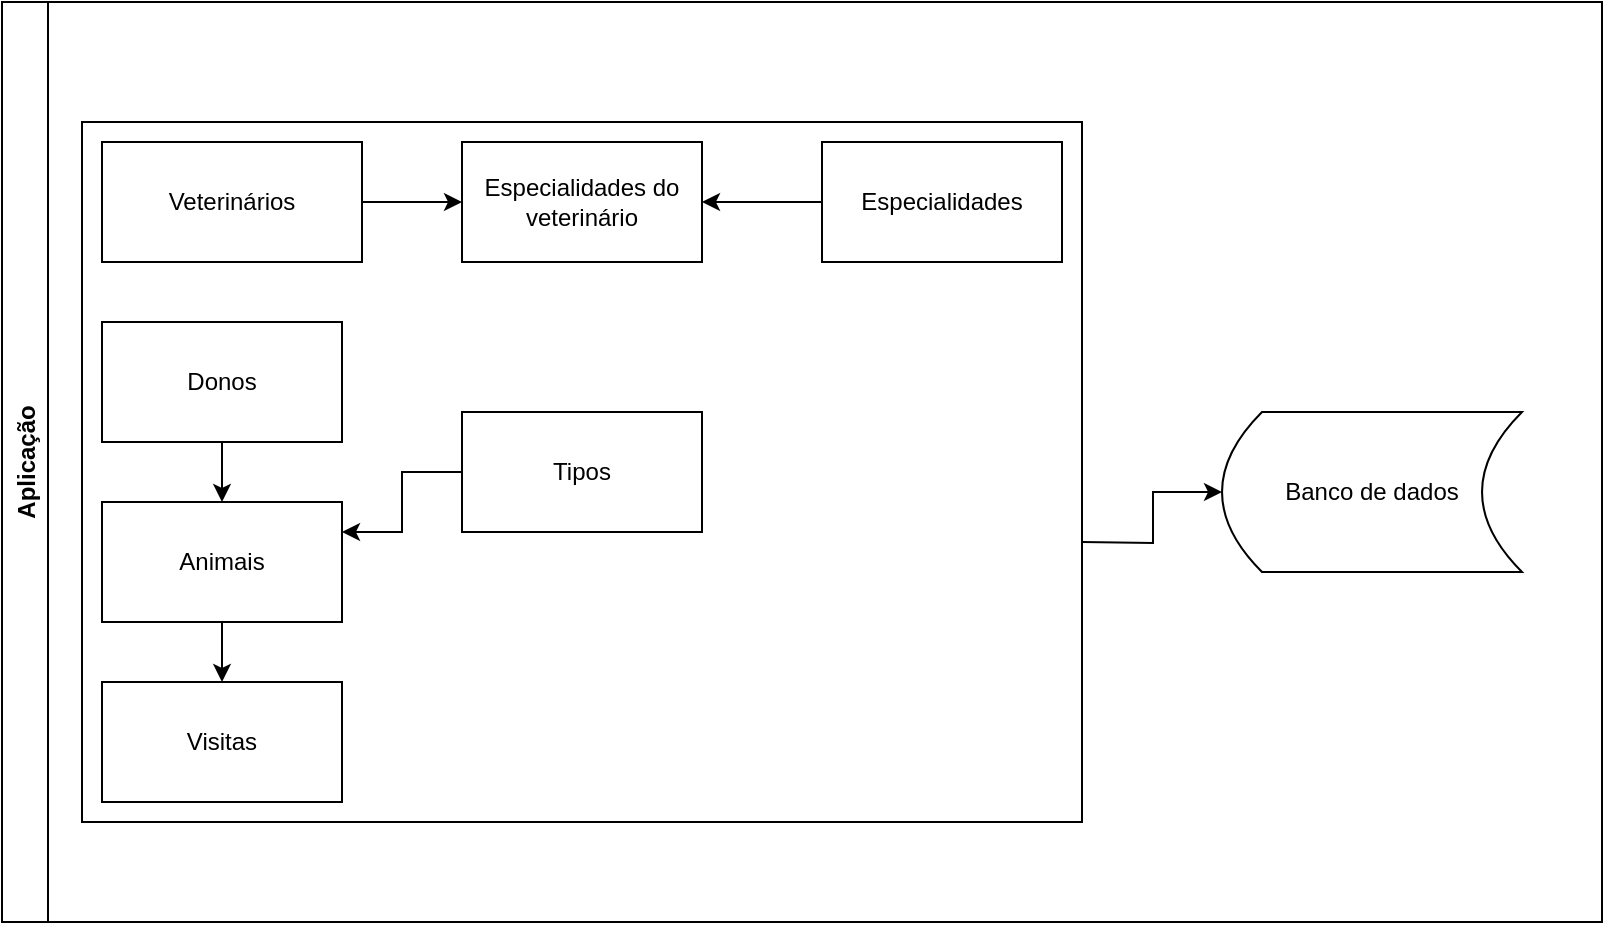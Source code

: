 <mxfile version="17.2.4" type="github">
  <diagram id="u03FpDAUuZc0-nJFetSZ" name="Page-1">
    <mxGraphModel dx="1422" dy="762" grid="1" gridSize="10" guides="1" tooltips="1" connect="1" arrows="1" fold="1" page="1" pageScale="1" pageWidth="827" pageHeight="1169" math="0" shadow="0">
      <root>
        <mxCell id="0" />
        <mxCell id="1" parent="0" />
        <mxCell id="01KZgvpuDqKfeTfP4yiK-34" style="edgeStyle=orthogonalEdgeStyle;rounded=0;orthogonalLoop=1;jettySize=auto;html=1;entryX=0;entryY=0.5;entryDx=0;entryDy=0;" edge="1" parent="1" target="01KZgvpuDqKfeTfP4yiK-33">
          <mxGeometry relative="1" as="geometry">
            <mxPoint x="540" y="300" as="sourcePoint" />
          </mxGeometry>
        </mxCell>
        <mxCell id="01KZgvpuDqKfeTfP4yiK-4" value="Aplicação" style="swimlane;horizontal=0;" vertex="1" parent="1">
          <mxGeometry y="30" width="800" height="460" as="geometry" />
        </mxCell>
        <mxCell id="01KZgvpuDqKfeTfP4yiK-33" value="Banco de dados" style="shape=dataStorage;whiteSpace=wrap;html=1;fixedSize=1;" vertex="1" parent="01KZgvpuDqKfeTfP4yiK-4">
          <mxGeometry x="610" y="205" width="150" height="80" as="geometry" />
        </mxCell>
        <mxCell id="01KZgvpuDqKfeTfP4yiK-35" value="" style="rounded=0;whiteSpace=wrap;html=1;" vertex="1" parent="01KZgvpuDqKfeTfP4yiK-4">
          <mxGeometry x="40" y="60" width="500" height="350" as="geometry" />
        </mxCell>
        <mxCell id="01KZgvpuDqKfeTfP4yiK-21" style="edgeStyle=orthogonalEdgeStyle;rounded=0;orthogonalLoop=1;jettySize=auto;html=1;entryX=0;entryY=0.5;entryDx=0;entryDy=0;" edge="1" parent="1" source="01KZgvpuDqKfeTfP4yiK-22" target="01KZgvpuDqKfeTfP4yiK-25">
          <mxGeometry relative="1" as="geometry" />
        </mxCell>
        <mxCell id="01KZgvpuDqKfeTfP4yiK-22" value="Veterinários" style="rounded=0;whiteSpace=wrap;html=1;" vertex="1" parent="1">
          <mxGeometry x="50" y="100" width="130" height="60" as="geometry" />
        </mxCell>
        <mxCell id="01KZgvpuDqKfeTfP4yiK-23" style="edgeStyle=orthogonalEdgeStyle;rounded=0;orthogonalLoop=1;jettySize=auto;html=1;entryX=1;entryY=0.5;entryDx=0;entryDy=0;" edge="1" parent="1" source="01KZgvpuDqKfeTfP4yiK-24" target="01KZgvpuDqKfeTfP4yiK-25">
          <mxGeometry relative="1" as="geometry" />
        </mxCell>
        <mxCell id="01KZgvpuDqKfeTfP4yiK-24" value="Especialidades" style="rounded=0;whiteSpace=wrap;html=1;" vertex="1" parent="1">
          <mxGeometry x="410" y="100" width="120" height="60" as="geometry" />
        </mxCell>
        <mxCell id="01KZgvpuDqKfeTfP4yiK-25" value="Especialidades do veterinário" style="rounded=0;whiteSpace=wrap;html=1;" vertex="1" parent="1">
          <mxGeometry x="230" y="100" width="120" height="60" as="geometry" />
        </mxCell>
        <mxCell id="01KZgvpuDqKfeTfP4yiK-26" style="edgeStyle=orthogonalEdgeStyle;rounded=0;orthogonalLoop=1;jettySize=auto;html=1;entryX=0.5;entryY=0;entryDx=0;entryDy=0;" edge="1" parent="1" source="01KZgvpuDqKfeTfP4yiK-27" target="01KZgvpuDqKfeTfP4yiK-29">
          <mxGeometry relative="1" as="geometry" />
        </mxCell>
        <mxCell id="01KZgvpuDqKfeTfP4yiK-27" value="Donos" style="rounded=0;whiteSpace=wrap;html=1;" vertex="1" parent="1">
          <mxGeometry x="50" y="190" width="120" height="60" as="geometry" />
        </mxCell>
        <mxCell id="01KZgvpuDqKfeTfP4yiK-28" value="" style="edgeStyle=orthogonalEdgeStyle;rounded=0;orthogonalLoop=1;jettySize=auto;html=1;" edge="1" parent="1" source="01KZgvpuDqKfeTfP4yiK-29" target="01KZgvpuDqKfeTfP4yiK-32">
          <mxGeometry relative="1" as="geometry" />
        </mxCell>
        <mxCell id="01KZgvpuDqKfeTfP4yiK-29" value="Animais" style="rounded=0;whiteSpace=wrap;html=1;" vertex="1" parent="1">
          <mxGeometry x="50" y="280" width="120" height="60" as="geometry" />
        </mxCell>
        <mxCell id="01KZgvpuDqKfeTfP4yiK-30" style="edgeStyle=orthogonalEdgeStyle;rounded=0;orthogonalLoop=1;jettySize=auto;html=1;entryX=1;entryY=0.25;entryDx=0;entryDy=0;" edge="1" parent="1" source="01KZgvpuDqKfeTfP4yiK-31" target="01KZgvpuDqKfeTfP4yiK-29">
          <mxGeometry relative="1" as="geometry" />
        </mxCell>
        <mxCell id="01KZgvpuDqKfeTfP4yiK-31" value="Tipos" style="rounded=0;whiteSpace=wrap;html=1;" vertex="1" parent="1">
          <mxGeometry x="230" y="235" width="120" height="60" as="geometry" />
        </mxCell>
        <mxCell id="01KZgvpuDqKfeTfP4yiK-32" value="Visitas" style="rounded=0;whiteSpace=wrap;html=1;" vertex="1" parent="1">
          <mxGeometry x="50" y="370" width="120" height="60" as="geometry" />
        </mxCell>
      </root>
    </mxGraphModel>
  </diagram>
</mxfile>
